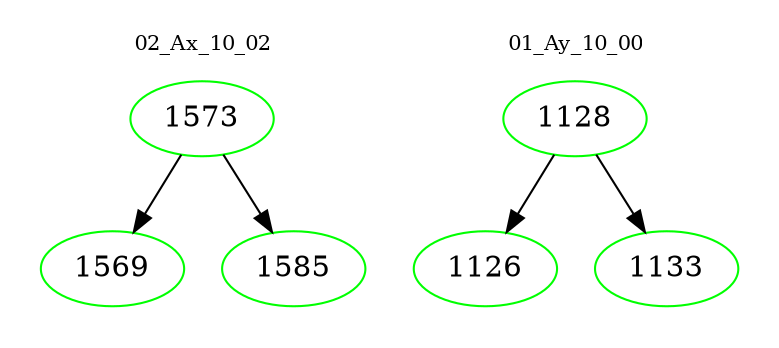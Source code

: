 digraph{
subgraph cluster_0 {
color = white
label = "02_Ax_10_02";
fontsize=10;
T0_1573 [label="1573", color="green"]
T0_1573 -> T0_1569 [color="black"]
T0_1569 [label="1569", color="green"]
T0_1573 -> T0_1585 [color="black"]
T0_1585 [label="1585", color="green"]
}
subgraph cluster_1 {
color = white
label = "01_Ay_10_00";
fontsize=10;
T1_1128 [label="1128", color="green"]
T1_1128 -> T1_1126 [color="black"]
T1_1126 [label="1126", color="green"]
T1_1128 -> T1_1133 [color="black"]
T1_1133 [label="1133", color="green"]
}
}
